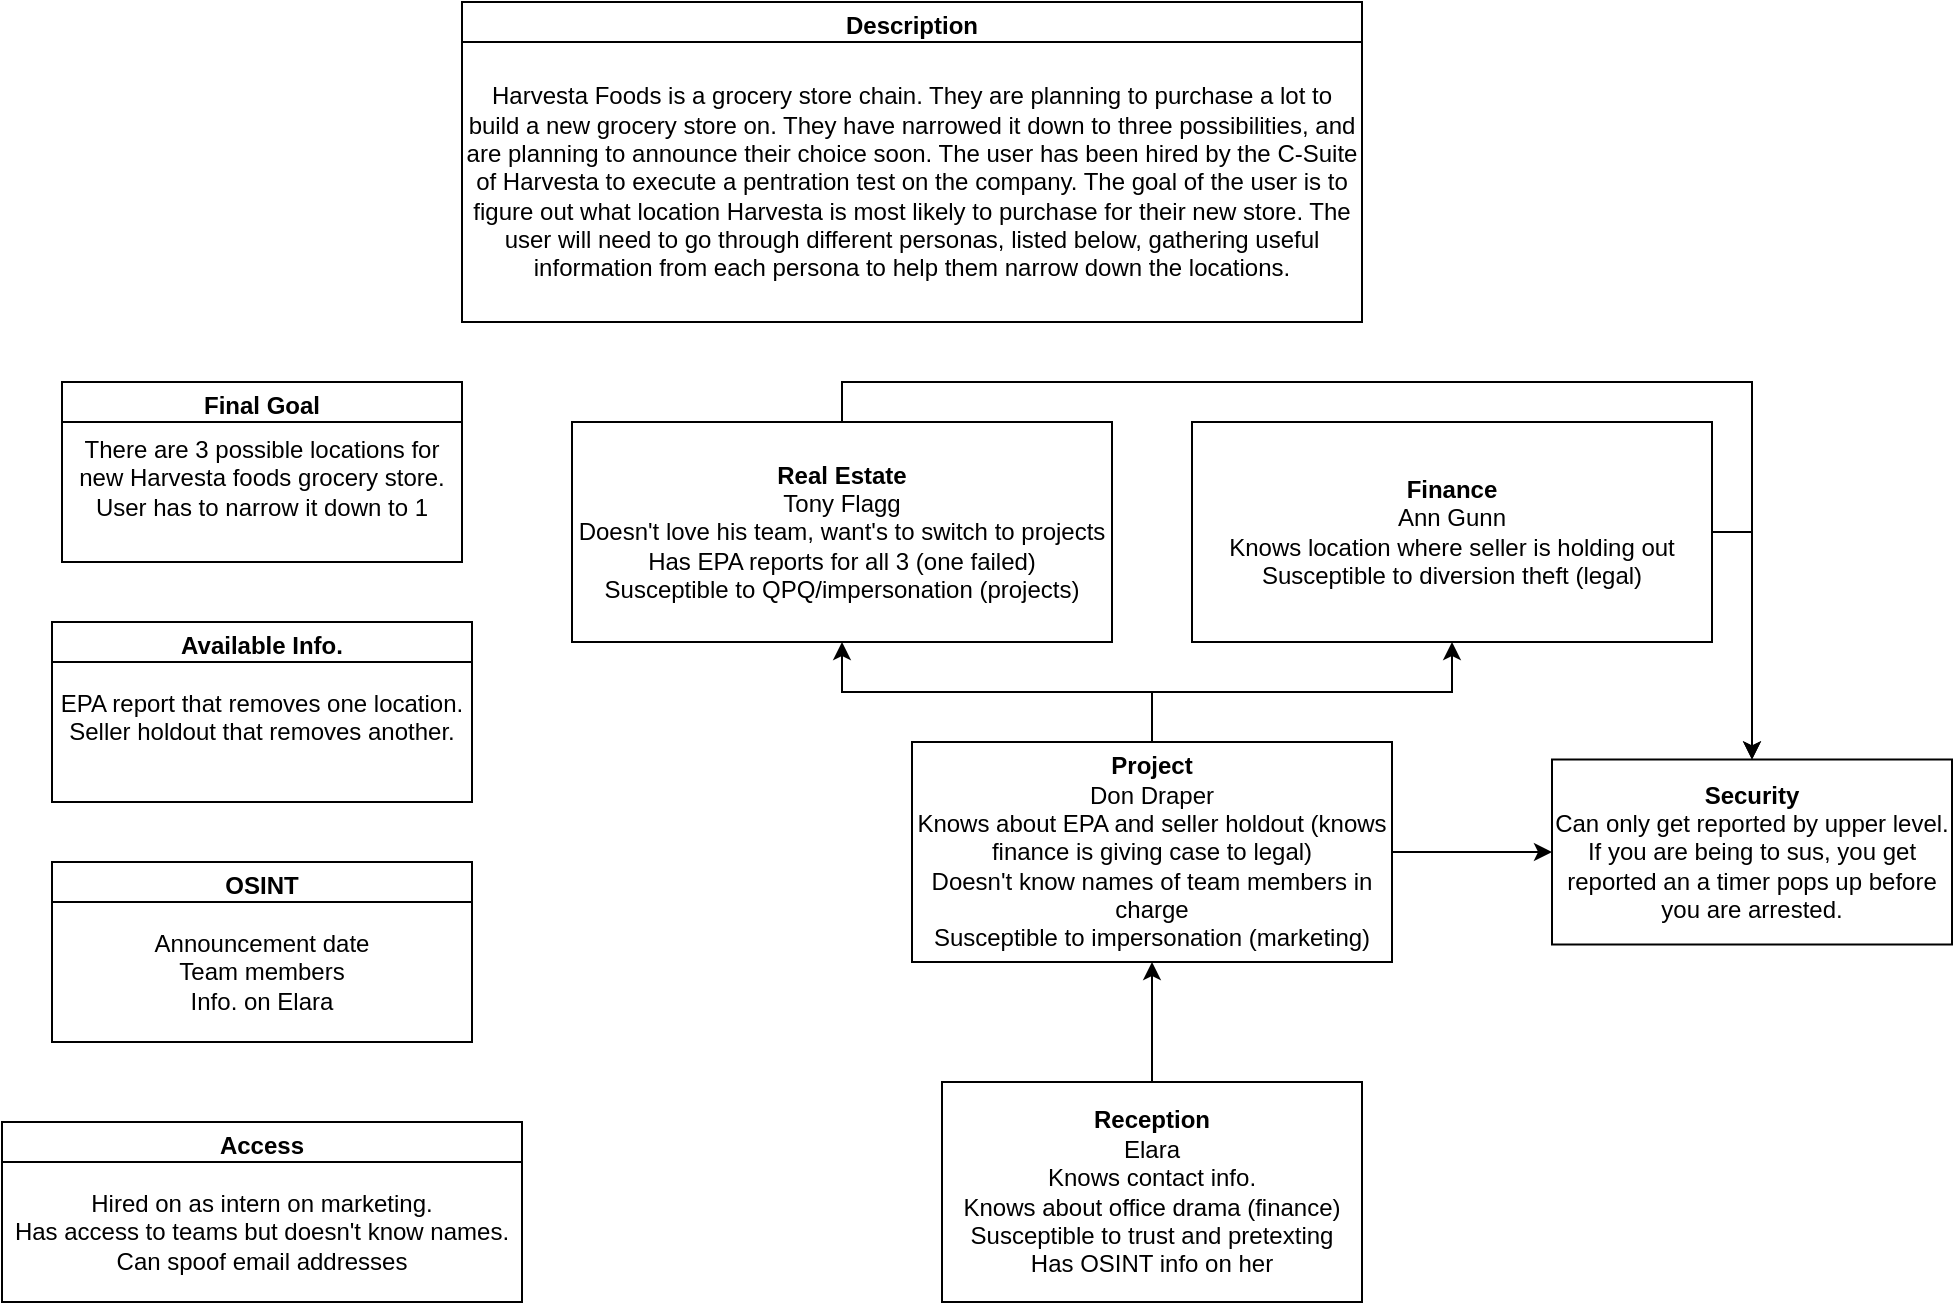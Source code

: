 <mxfile>
    <diagram name="Page-1" id="HjrRZ_Cy4e2nAflSNzTi">
        <mxGraphModel dx="1242" dy="563" grid="1" gridSize="10" guides="1" tooltips="1" connect="1" arrows="1" fold="1" page="1" pageScale="1" pageWidth="850" pageHeight="1100" math="0" shadow="0">
            <root>
                <mxCell id="0"/>
                <mxCell id="1" parent="0"/>
                <mxCell id="JHLqIhkrVFdrXxeVgvKj-17" style="edgeStyle=orthogonalEdgeStyle;rounded=0;orthogonalLoop=1;jettySize=auto;html=1;exitX=0.5;exitY=0;exitDx=0;exitDy=0;entryX=0.5;entryY=1;entryDx=0;entryDy=0;" parent="1" source="JHLqIhkrVFdrXxeVgvKj-2" target="JHLqIhkrVFdrXxeVgvKj-3" edge="1">
                    <mxGeometry relative="1" as="geometry"/>
                </mxCell>
                <mxCell id="JHLqIhkrVFdrXxeVgvKj-2" value="&lt;div&gt;&lt;b&gt;Reception&lt;/b&gt;&lt;/div&gt;&lt;div&gt;Elara&lt;/div&gt;&lt;div&gt;Knows contact info.&lt;/div&gt;&lt;div&gt;Knows about office drama (finance)&lt;/div&gt;&lt;div&gt;Susceptible to trust and pretexting&lt;/div&gt;&lt;div&gt;Has OSINT info on her&lt;br&gt;&lt;/div&gt;" style="rounded=0;whiteSpace=wrap;html=1;" parent="1" vertex="1">
                    <mxGeometry x="475" y="590" width="210" height="110" as="geometry"/>
                </mxCell>
                <mxCell id="JHLqIhkrVFdrXxeVgvKj-20" style="edgeStyle=orthogonalEdgeStyle;rounded=0;orthogonalLoop=1;jettySize=auto;html=1;exitX=0.5;exitY=0;exitDx=0;exitDy=0;entryX=0.5;entryY=1;entryDx=0;entryDy=0;" parent="1" source="JHLqIhkrVFdrXxeVgvKj-3" target="JHLqIhkrVFdrXxeVgvKj-19" edge="1">
                    <mxGeometry relative="1" as="geometry"/>
                </mxCell>
                <mxCell id="JHLqIhkrVFdrXxeVgvKj-22" style="edgeStyle=orthogonalEdgeStyle;rounded=0;orthogonalLoop=1;jettySize=auto;html=1;entryX=0.5;entryY=1;entryDx=0;entryDy=0;" parent="1" source="JHLqIhkrVFdrXxeVgvKj-3" target="JHLqIhkrVFdrXxeVgvKj-18" edge="1">
                    <mxGeometry relative="1" as="geometry"/>
                </mxCell>
                <mxCell id="JHLqIhkrVFdrXxeVgvKj-31" style="edgeStyle=orthogonalEdgeStyle;rounded=0;orthogonalLoop=1;jettySize=auto;html=1;exitX=1;exitY=0.5;exitDx=0;exitDy=0;entryX=0;entryY=0.5;entryDx=0;entryDy=0;" parent="1" source="JHLqIhkrVFdrXxeVgvKj-3" target="JHLqIhkrVFdrXxeVgvKj-26" edge="1">
                    <mxGeometry relative="1" as="geometry"/>
                </mxCell>
                <mxCell id="JHLqIhkrVFdrXxeVgvKj-3" value="&lt;div&gt;&lt;b&gt;Project&lt;/b&gt;&lt;/div&gt;&lt;div&gt;Don Draper&lt;/div&gt;&lt;div&gt;Knows about EPA and seller holdout (knows finance is giving case to legal)&lt;br&gt;&lt;/div&gt;&lt;div&gt;Doesn't know names of team members in charge&lt;br&gt;&lt;/div&gt;&lt;div&gt;Susceptible to impersonation (marketing)&lt;br&gt;&lt;/div&gt;" style="rounded=0;whiteSpace=wrap;html=1;" parent="1" vertex="1">
                    <mxGeometry x="460" y="420" width="240" height="110" as="geometry"/>
                </mxCell>
                <mxCell id="JHLqIhkrVFdrXxeVgvKj-4" value="Final Goal" style="swimlane;whiteSpace=wrap;html=1;" parent="1" vertex="1">
                    <mxGeometry x="35" y="240" width="200" height="90" as="geometry"/>
                </mxCell>
                <mxCell id="JHLqIhkrVFdrXxeVgvKj-5" value="&lt;div&gt;There are 3 possible locations for new Harvesta foods grocery store.&lt;/div&gt;&lt;div&gt;User has to narrow it down to 1&lt;/div&gt;&lt;div&gt;&lt;br&gt;&lt;/div&gt;" style="whiteSpace=wrap;html=1;" parent="JHLqIhkrVFdrXxeVgvKj-4" vertex="1">
                    <mxGeometry y="20" width="200" height="70" as="geometry"/>
                </mxCell>
                <mxCell id="JHLqIhkrVFdrXxeVgvKj-6" value="Available Info." style="swimlane;whiteSpace=wrap;html=1;" parent="1" vertex="1">
                    <mxGeometry x="30" y="360" width="210" height="90" as="geometry">
                        <mxRectangle x="30" y="370" width="120" height="30" as="alternateBounds"/>
                    </mxGeometry>
                </mxCell>
                <mxCell id="JHLqIhkrVFdrXxeVgvKj-7" value="&lt;div&gt;EPA report that removes one location.&lt;/div&gt;&lt;div&gt;Seller holdout that removes another.&lt;/div&gt;&lt;div&gt;&lt;br&gt;&lt;/div&gt;" style="whiteSpace=wrap;html=1;" parent="JHLqIhkrVFdrXxeVgvKj-6" vertex="1">
                    <mxGeometry y="20" width="210" height="70" as="geometry"/>
                </mxCell>
                <mxCell id="JHLqIhkrVFdrXxeVgvKj-11" value="OSINT" style="swimlane;whiteSpace=wrap;html=1;" parent="1" vertex="1">
                    <mxGeometry x="30" y="480" width="210" height="90" as="geometry">
                        <mxRectangle x="30" y="370" width="120" height="30" as="alternateBounds"/>
                    </mxGeometry>
                </mxCell>
                <mxCell id="JHLqIhkrVFdrXxeVgvKj-12" value="&lt;div&gt;Announcement date&lt;/div&gt;&lt;div&gt;Team members&lt;/div&gt;&lt;div&gt;Info. on Elara&lt;br&gt;&lt;/div&gt;" style="whiteSpace=wrap;html=1;" parent="JHLqIhkrVFdrXxeVgvKj-11" vertex="1">
                    <mxGeometry y="20" width="210" height="70" as="geometry"/>
                </mxCell>
                <mxCell id="JHLqIhkrVFdrXxeVgvKj-15" value="Access" style="swimlane;whiteSpace=wrap;html=1;" parent="1" vertex="1">
                    <mxGeometry x="5" y="610" width="260" height="90" as="geometry">
                        <mxRectangle x="30" y="370" width="120" height="30" as="alternateBounds"/>
                    </mxGeometry>
                </mxCell>
                <mxCell id="JHLqIhkrVFdrXxeVgvKj-16" value="&lt;div&gt;Hired on as intern on marketing.&lt;/div&gt;&lt;div&gt;Has access to teams but doesn't know names.&lt;/div&gt;&lt;div&gt;Can spoof email addresses&lt;br&gt;&lt;/div&gt;" style="whiteSpace=wrap;html=1;" parent="JHLqIhkrVFdrXxeVgvKj-15" vertex="1">
                    <mxGeometry y="20" width="260" height="70" as="geometry"/>
                </mxCell>
                <mxCell id="JHLqIhkrVFdrXxeVgvKj-27" style="edgeStyle=orthogonalEdgeStyle;rounded=0;orthogonalLoop=1;jettySize=auto;html=1;exitX=1;exitY=0.5;exitDx=0;exitDy=0;entryX=0.5;entryY=0;entryDx=0;entryDy=0;" parent="1" source="JHLqIhkrVFdrXxeVgvKj-18" target="JHLqIhkrVFdrXxeVgvKj-26" edge="1">
                    <mxGeometry relative="1" as="geometry"/>
                </mxCell>
                <mxCell id="JHLqIhkrVFdrXxeVgvKj-18" value="&lt;div&gt;&lt;b&gt;Finance&lt;/b&gt;&lt;/div&gt;&lt;div&gt;Ann Gunn&lt;/div&gt;&lt;div&gt;Knows location where seller is holding out&lt;/div&gt;&lt;div&gt;Susceptible to diversion theft (legal)&lt;br&gt;&lt;/div&gt;" style="rounded=0;whiteSpace=wrap;html=1;" parent="1" vertex="1">
                    <mxGeometry x="600" y="260" width="260" height="110" as="geometry"/>
                </mxCell>
                <mxCell id="JHLqIhkrVFdrXxeVgvKj-30" style="edgeStyle=orthogonalEdgeStyle;rounded=0;orthogonalLoop=1;jettySize=auto;html=1;exitX=0.5;exitY=0;exitDx=0;exitDy=0;entryX=0.5;entryY=0;entryDx=0;entryDy=0;" parent="1" source="JHLqIhkrVFdrXxeVgvKj-19" target="JHLqIhkrVFdrXxeVgvKj-26" edge="1">
                    <mxGeometry relative="1" as="geometry"/>
                </mxCell>
                <mxCell id="JHLqIhkrVFdrXxeVgvKj-19" value="&lt;div&gt;&lt;b&gt;Real Estate&lt;/b&gt;&lt;/div&gt;&lt;div&gt;Tony Flagg&lt;/div&gt;&lt;div&gt;Doesn't love his team, want's to switch to projects&lt;br&gt;&lt;/div&gt;&lt;div&gt;Has EPA reports for all 3 (one failed)&lt;/div&gt;&lt;div&gt;Susceptible to QPQ/impersonation (projects)&lt;br&gt;&lt;/div&gt;" style="rounded=0;whiteSpace=wrap;html=1;" parent="1" vertex="1">
                    <mxGeometry x="290" y="260" width="270" height="110" as="geometry"/>
                </mxCell>
                <mxCell id="JHLqIhkrVFdrXxeVgvKj-21" style="edgeStyle=orthogonalEdgeStyle;rounded=0;orthogonalLoop=1;jettySize=auto;html=1;exitX=0.5;exitY=1;exitDx=0;exitDy=0;" parent="1" source="JHLqIhkrVFdrXxeVgvKj-18" target="JHLqIhkrVFdrXxeVgvKj-18" edge="1">
                    <mxGeometry relative="1" as="geometry"/>
                </mxCell>
                <mxCell id="JHLqIhkrVFdrXxeVgvKj-26" value="&lt;div&gt;&lt;b&gt;Security&lt;/b&gt;&lt;/div&gt;&lt;div&gt;Can only get reported by upper level. If you are being to sus, you get reported an a timer pops up before you are arrested.&lt;br&gt;&lt;/div&gt;" style="rounded=0;whiteSpace=wrap;html=1;" parent="1" vertex="1">
                    <mxGeometry x="780" y="428.75" width="200" height="92.5" as="geometry"/>
                </mxCell>
                <mxCell id="2" value="Description" style="swimlane;whiteSpace=wrap;html=1;" vertex="1" parent="1">
                    <mxGeometry x="235" y="50" width="450" height="160" as="geometry"/>
                </mxCell>
                <mxCell id="3" value="&lt;div&gt;Harvesta Foods is a grocery store chain. They are planning to purchase a lot to build a new grocery store on. They have narrowed it down to three possibilities, and are planning to announce their choice soon. The user has been hired by the C-Suite of Harvesta to execute a pentration test on the company. The goal of the user is to figure out what location Harvesta is most likely to purchase for their new store. The user will need to go through different personas, listed below, gathering useful information from each persona to help them narrow down the locations.&lt;/div&gt;" style="whiteSpace=wrap;html=1;" vertex="1" parent="2">
                    <mxGeometry y="20" width="450" height="140" as="geometry"/>
                </mxCell>
            </root>
        </mxGraphModel>
    </diagram>
</mxfile>